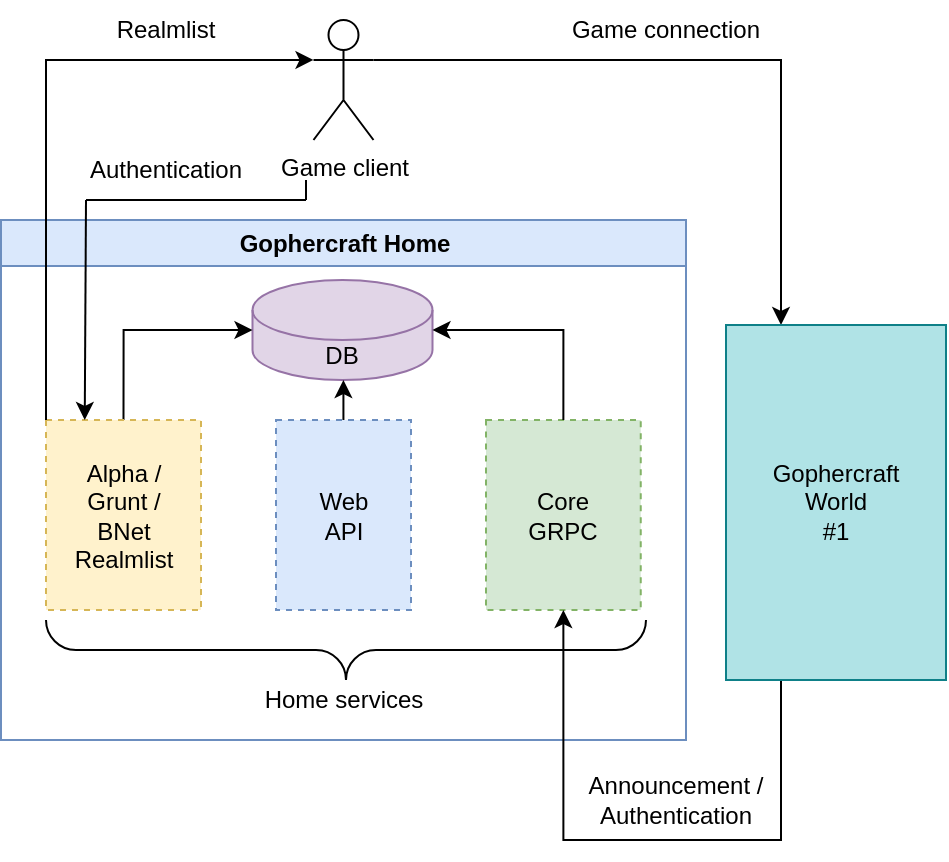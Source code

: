 <mxfile version="24.3.0" type="device" pages="2">
  <diagram name="Page-1" id="kuC7IMIEE0bSXZzUWCCl">
    <mxGraphModel dx="359" dy="182" grid="1" gridSize="10" guides="1" tooltips="1" connect="1" arrows="1" fold="1" page="1" pageScale="1" pageWidth="850" pageHeight="1100" math="0" shadow="0">
      <root>
        <mxCell id="0" />
        <mxCell id="1" parent="0" />
        <mxCell id="mOG-N54UsRxWgWyEEFth-19" style="edgeStyle=orthogonalEdgeStyle;rounded=0;orthogonalLoop=1;jettySize=auto;html=1;exitX=1;exitY=0.333;exitDx=0;exitDy=0;exitPerimeter=0;entryX=0.25;entryY=0;entryDx=0;entryDy=0;" parent="1" source="adJTIlIXHCjIG2NBrPXy-2" target="mOG-N54UsRxWgWyEEFth-11" edge="1">
          <mxGeometry relative="1" as="geometry" />
        </mxCell>
        <mxCell id="adJTIlIXHCjIG2NBrPXy-2" value="&lt;div&gt;Game client&lt;/div&gt;&lt;div&gt;&lt;br&gt;&lt;/div&gt;" style="shape=umlActor;verticalLabelPosition=bottom;verticalAlign=top;html=1;outlineConnect=0;" parent="1" vertex="1">
          <mxGeometry x="403.75" y="50" width="30" height="60" as="geometry" />
        </mxCell>
        <mxCell id="adJTIlIXHCjIG2NBrPXy-7" value="Gophercraft Home" style="swimlane;whiteSpace=wrap;html=1;fillColor=#dae8fc;strokeColor=#6c8ebf;" parent="1" vertex="1">
          <mxGeometry x="247.5" y="150" width="342.5" height="260" as="geometry" />
        </mxCell>
        <mxCell id="adJTIlIXHCjIG2NBrPXy-16" value="DB" style="shape=cylinder3;whiteSpace=wrap;html=1;boundedLbl=1;backgroundOutline=1;size=15;fillColor=#e1d5e7;strokeColor=#9673a6;" parent="adJTIlIXHCjIG2NBrPXy-7" vertex="1">
          <mxGeometry x="125.75" y="30" width="90" height="50" as="geometry" />
        </mxCell>
        <mxCell id="adJTIlIXHCjIG2NBrPXy-18" style="edgeStyle=orthogonalEdgeStyle;rounded=0;orthogonalLoop=1;jettySize=auto;html=1;exitX=0.5;exitY=0;exitDx=0;exitDy=0;entryX=0;entryY=0.5;entryDx=0;entryDy=0;entryPerimeter=0;" parent="adJTIlIXHCjIG2NBrPXy-7" source="adJTIlIXHCjIG2NBrPXy-14" target="adJTIlIXHCjIG2NBrPXy-16" edge="1">
          <mxGeometry relative="1" as="geometry" />
        </mxCell>
        <mxCell id="adJTIlIXHCjIG2NBrPXy-21" value="&lt;div&gt;Web&lt;/div&gt;&lt;div&gt;API&lt;br&gt;&lt;/div&gt;" style="rounded=0;whiteSpace=wrap;html=1;fillColor=#dae8fc;strokeColor=#6c8ebf;dashed=1;" parent="adJTIlIXHCjIG2NBrPXy-7" vertex="1">
          <mxGeometry x="137.5" y="100" width="67.5" height="95" as="geometry" />
        </mxCell>
        <mxCell id="adJTIlIXHCjIG2NBrPXy-15" value="&lt;div&gt;Core&lt;/div&gt;&lt;div&gt;GRPC&lt;br&gt;&lt;/div&gt;" style="rounded=0;whiteSpace=wrap;html=1;fillColor=#d5e8d4;strokeColor=#82b366;dashed=1;" parent="adJTIlIXHCjIG2NBrPXy-7" vertex="1">
          <mxGeometry x="242.5" y="100" width="77.37" height="95" as="geometry" />
        </mxCell>
        <mxCell id="adJTIlIXHCjIG2NBrPXy-29" style="edgeStyle=orthogonalEdgeStyle;rounded=0;orthogonalLoop=1;jettySize=auto;html=1;exitX=0.5;exitY=0;exitDx=0;exitDy=0;entryX=1;entryY=0.5;entryDx=0;entryDy=0;entryPerimeter=0;" parent="adJTIlIXHCjIG2NBrPXy-7" source="adJTIlIXHCjIG2NBrPXy-15" target="adJTIlIXHCjIG2NBrPXy-16" edge="1">
          <mxGeometry relative="1" as="geometry" />
        </mxCell>
        <mxCell id="adJTIlIXHCjIG2NBrPXy-35" value="Home services" style="text;html=1;align=center;verticalAlign=middle;whiteSpace=wrap;rounded=0;" parent="adJTIlIXHCjIG2NBrPXy-7" vertex="1">
          <mxGeometry x="106.25" y="220" width="130" height="40" as="geometry" />
        </mxCell>
        <mxCell id="mOG-N54UsRxWgWyEEFth-4" value="" style="endArrow=none;html=1;rounded=0;" parent="adJTIlIXHCjIG2NBrPXy-7" edge="1">
          <mxGeometry width="50" height="50" relative="1" as="geometry">
            <mxPoint x="152.5" y="-10" as="sourcePoint" />
            <mxPoint x="42.5" y="-10" as="targetPoint" />
          </mxGeometry>
        </mxCell>
        <mxCell id="adJTIlIXHCjIG2NBrPXy-14" value="&lt;div&gt;Alpha /&lt;/div&gt;&lt;div&gt;Grunt /&lt;/div&gt;&lt;div&gt;BNet&lt;br&gt;&lt;/div&gt;&lt;div&gt;Realmlist&lt;/div&gt;" style="rounded=0;whiteSpace=wrap;html=1;fillColor=#fff2cc;strokeColor=#d6b656;dashed=1;" parent="adJTIlIXHCjIG2NBrPXy-7" vertex="1">
          <mxGeometry x="22.5" y="100" width="77.5" height="95" as="geometry" />
        </mxCell>
        <mxCell id="F8qhxKmSkEbz8TpVmW_v-3" value="" style="endArrow=classic;html=1;rounded=0;" edge="1" parent="adJTIlIXHCjIG2NBrPXy-7">
          <mxGeometry width="50" height="50" relative="1" as="geometry">
            <mxPoint x="171.21" y="100" as="sourcePoint" />
            <mxPoint x="171.21" y="80" as="targetPoint" />
          </mxGeometry>
        </mxCell>
        <mxCell id="adJTIlIXHCjIG2NBrPXy-34" value="" style="verticalLabelPosition=bottom;shadow=0;dashed=0;align=center;html=1;verticalAlign=top;strokeWidth=1;shape=mxgraph.mockup.markup.curlyBrace;whiteSpace=wrap;strokeColor=#000000;rotation=-180;" parent="1" vertex="1">
          <mxGeometry x="270" y="350" width="300" height="30" as="geometry" />
        </mxCell>
        <mxCell id="mOG-N54UsRxWgWyEEFth-3" value="" style="endArrow=classic;html=1;rounded=0;entryX=0.25;entryY=0;entryDx=0;entryDy=0;" parent="1" target="adJTIlIXHCjIG2NBrPXy-14" edge="1">
          <mxGeometry width="50" height="50" relative="1" as="geometry">
            <mxPoint x="290" y="140" as="sourcePoint" />
            <mxPoint x="560" y="220" as="targetPoint" />
          </mxGeometry>
        </mxCell>
        <mxCell id="mOG-N54UsRxWgWyEEFth-8" value="" style="endArrow=none;html=1;rounded=0;" parent="1" edge="1">
          <mxGeometry width="50" height="50" relative="1" as="geometry">
            <mxPoint x="400" y="130" as="sourcePoint" />
            <mxPoint x="400" y="140" as="targetPoint" />
          </mxGeometry>
        </mxCell>
        <mxCell id="mOG-N54UsRxWgWyEEFth-23" style="edgeStyle=orthogonalEdgeStyle;rounded=0;orthogonalLoop=1;jettySize=auto;html=1;exitX=0.25;exitY=1;exitDx=0;exitDy=0;entryX=0.5;entryY=1;entryDx=0;entryDy=0;" parent="1" source="mOG-N54UsRxWgWyEEFth-11" target="adJTIlIXHCjIG2NBrPXy-15" edge="1">
          <mxGeometry relative="1" as="geometry">
            <Array as="points">
              <mxPoint x="638" y="460" />
              <mxPoint x="529" y="460" />
            </Array>
          </mxGeometry>
        </mxCell>
        <mxCell id="mOG-N54UsRxWgWyEEFth-11" value="&lt;div&gt;Gophercraft&lt;/div&gt;&lt;div&gt;World&lt;/div&gt;&lt;div&gt;#1&lt;br&gt;&lt;/div&gt;" style="rounded=0;whiteSpace=wrap;html=1;fillColor=#b0e3e6;strokeColor=#0e8088;" parent="1" vertex="1">
          <mxGeometry x="610" y="202.5" width="110" height="177.5" as="geometry" />
        </mxCell>
        <mxCell id="mOG-N54UsRxWgWyEEFth-12" style="edgeStyle=orthogonalEdgeStyle;rounded=0;orthogonalLoop=1;jettySize=auto;html=1;exitX=0.5;exitY=1;exitDx=0;exitDy=0;" parent="1" source="mOG-N54UsRxWgWyEEFth-11" target="mOG-N54UsRxWgWyEEFth-11" edge="1">
          <mxGeometry relative="1" as="geometry" />
        </mxCell>
        <mxCell id="mOG-N54UsRxWgWyEEFth-15" style="edgeStyle=orthogonalEdgeStyle;rounded=0;orthogonalLoop=1;jettySize=auto;html=1;exitX=0;exitY=0;exitDx=0;exitDy=0;entryX=0;entryY=0.333;entryDx=0;entryDy=0;entryPerimeter=0;" parent="1" source="adJTIlIXHCjIG2NBrPXy-14" target="adJTIlIXHCjIG2NBrPXy-2" edge="1">
          <mxGeometry relative="1" as="geometry" />
        </mxCell>
        <mxCell id="mOG-N54UsRxWgWyEEFth-17" style="edgeStyle=orthogonalEdgeStyle;rounded=0;orthogonalLoop=1;jettySize=auto;html=1;exitX=0.5;exitY=1;exitDx=0;exitDy=0;" parent="1" source="mOG-N54UsRxWgWyEEFth-11" target="mOG-N54UsRxWgWyEEFth-11" edge="1">
          <mxGeometry relative="1" as="geometry" />
        </mxCell>
        <mxCell id="mOG-N54UsRxWgWyEEFth-24" value="&lt;div&gt;Announcement / Authentication&lt;br&gt;&lt;/div&gt;" style="text;html=1;align=center;verticalAlign=middle;whiteSpace=wrap;rounded=0;" parent="1" vertex="1">
          <mxGeometry x="520" y="410" width="130" height="60" as="geometry" />
        </mxCell>
        <mxCell id="mOG-N54UsRxWgWyEEFth-25" value="Realmlist" style="text;html=1;align=center;verticalAlign=middle;whiteSpace=wrap;rounded=0;" parent="1" vertex="1">
          <mxGeometry x="300" y="40" width="60" height="30" as="geometry" />
        </mxCell>
        <mxCell id="mOG-N54UsRxWgWyEEFth-37" value="Authentication" style="text;html=1;align=center;verticalAlign=middle;whiteSpace=wrap;rounded=0;" parent="1" vertex="1">
          <mxGeometry x="300" y="110" width="60" height="30" as="geometry" />
        </mxCell>
        <mxCell id="mOG-N54UsRxWgWyEEFth-38" value="Game connection" style="text;html=1;align=center;verticalAlign=middle;whiteSpace=wrap;rounded=0;" parent="1" vertex="1">
          <mxGeometry x="530" y="40" width="100" height="30" as="geometry" />
        </mxCell>
      </root>
    </mxGraphModel>
  </diagram>
  <diagram id="vr2odQvfitOk1b9Ar7IJ" name="Page-2">
    <mxGraphModel dx="474" dy="301" grid="1" gridSize="10" guides="1" tooltips="1" connect="1" arrows="1" fold="1" page="1" pageScale="1" pageWidth="850" pageHeight="1100" math="0" shadow="0">
      <root>
        <mxCell id="0" />
        <mxCell id="1" parent="0" />
      </root>
    </mxGraphModel>
  </diagram>
</mxfile>
